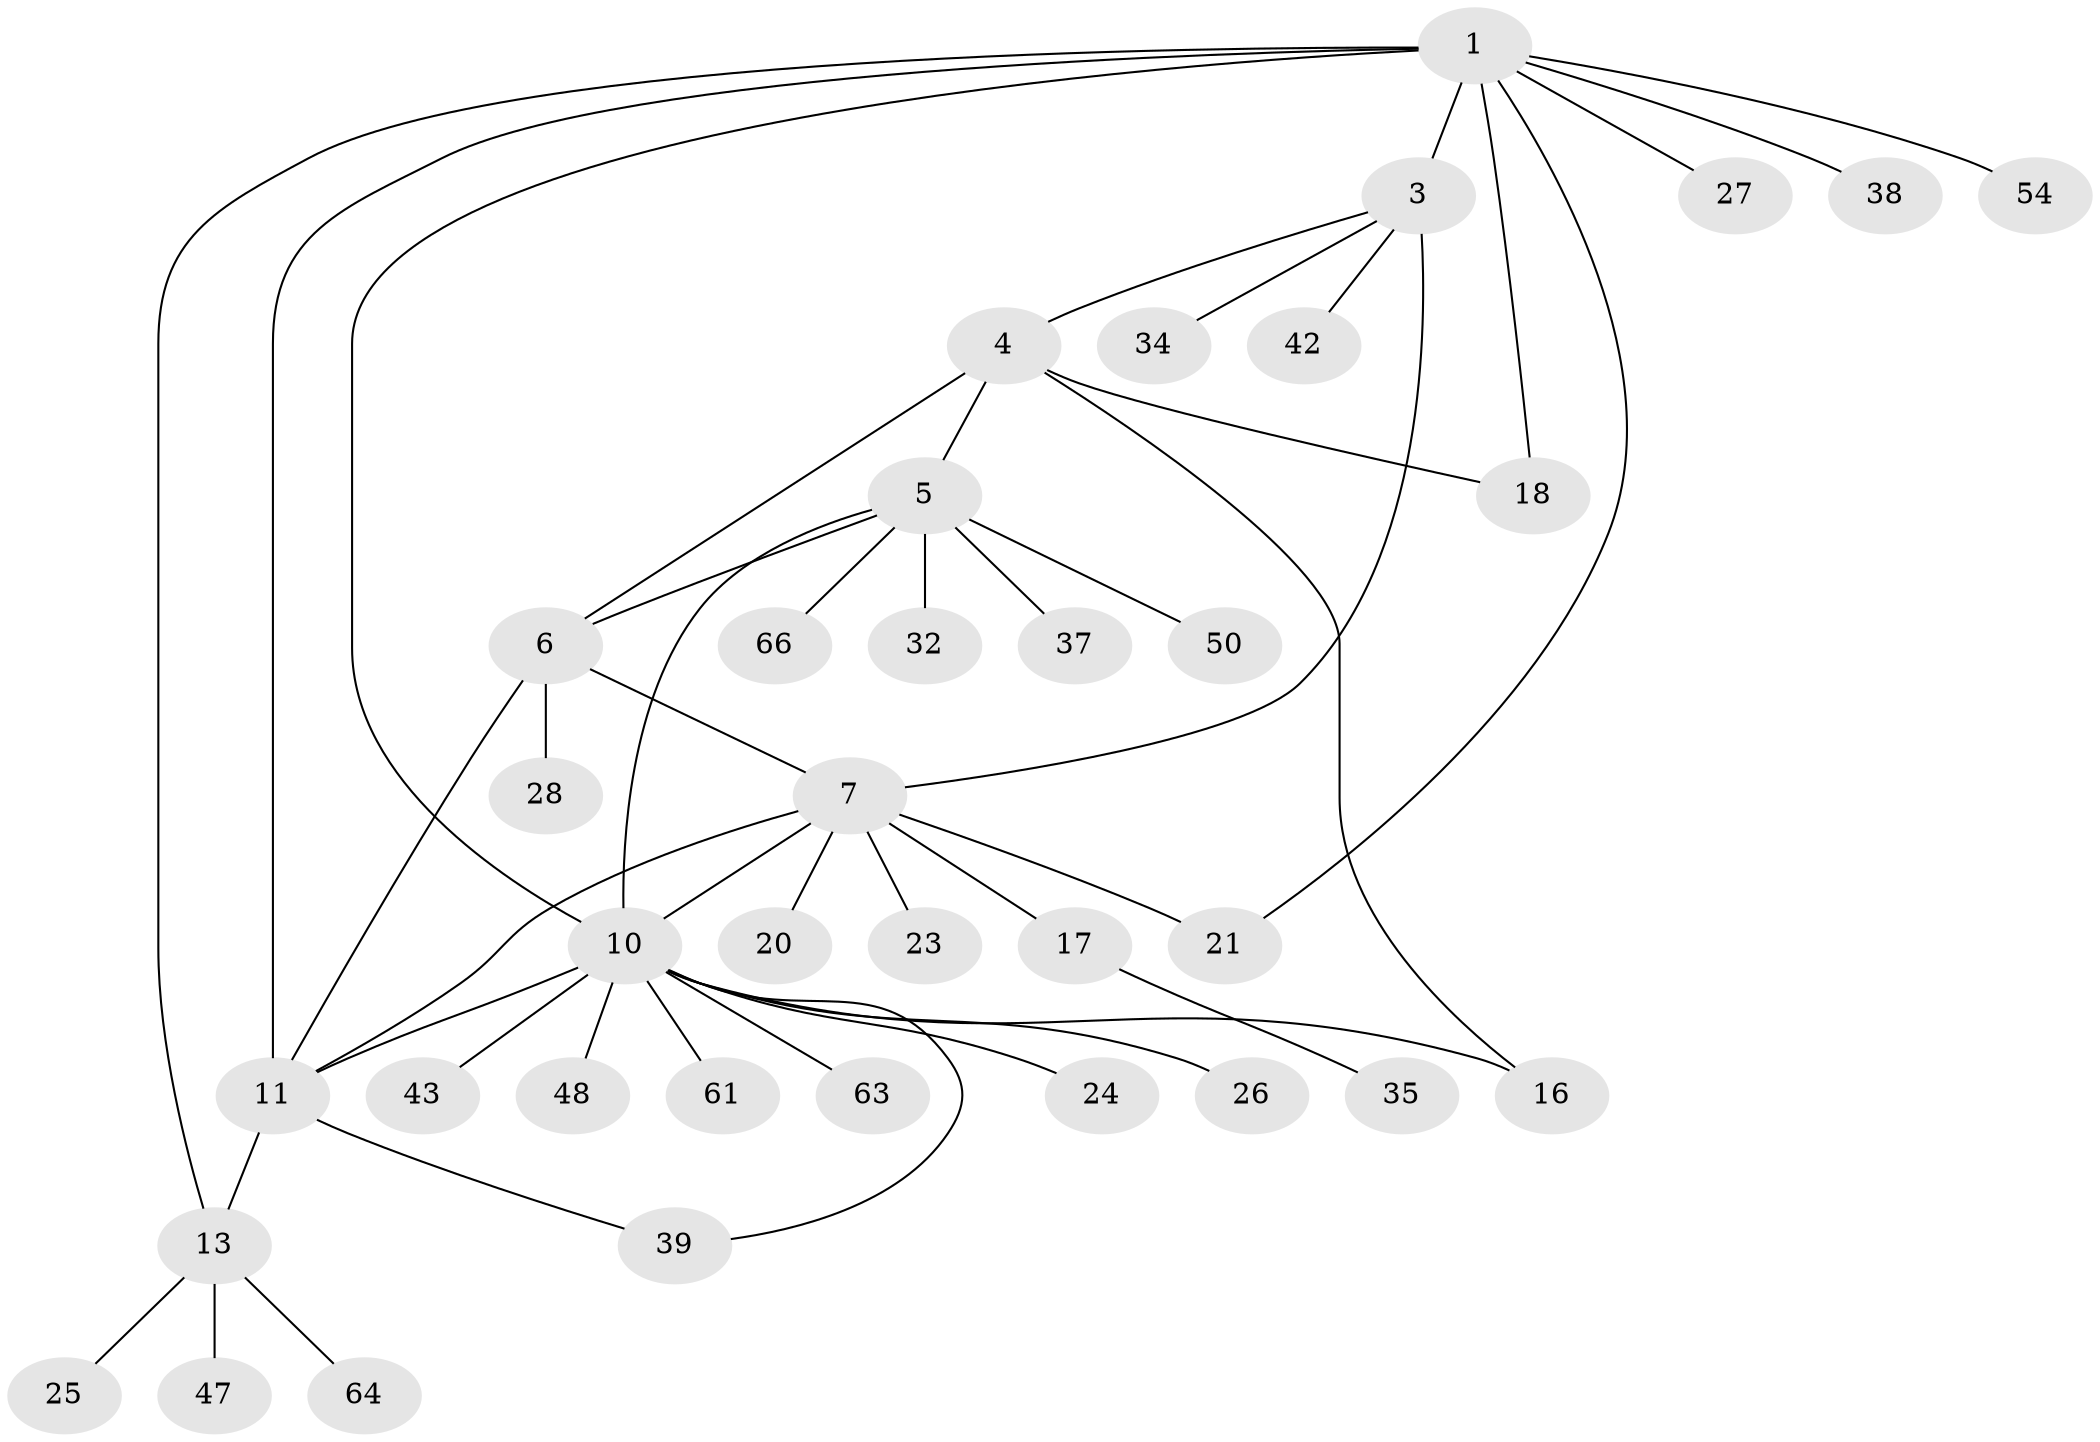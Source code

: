// original degree distribution, {6: 0.0410958904109589, 5: 0.0684931506849315, 11: 0.0136986301369863, 7: 0.0410958904109589, 3: 0.0684931506849315, 10: 0.0136986301369863, 9: 0.0136986301369863, 2: 0.2328767123287671, 1: 0.5068493150684932}
// Generated by graph-tools (version 1.1) at 2025/16/03/09/25 04:16:11]
// undirected, 36 vertices, 47 edges
graph export_dot {
graph [start="1"]
  node [color=gray90,style=filled];
  1 [super="+2+70"];
  3 [super="+22+58+72+33"];
  4 [super="+53+19"];
  5;
  6 [super="+41"];
  7 [super="+8"];
  10 [super="+12"];
  11 [super="+15"];
  13;
  16 [super="+29"];
  17;
  18;
  20;
  21 [super="+31+65"];
  23;
  24 [super="+59"];
  25 [super="+46"];
  26 [super="+68+56"];
  27 [super="+44"];
  28;
  32;
  34;
  35;
  37;
  38;
  39;
  42;
  43;
  47 [super="+62"];
  48;
  50;
  54;
  61;
  63;
  64;
  66;
  1 -- 3 [weight=2];
  1 -- 10;
  1 -- 18;
  1 -- 21;
  1 -- 38;
  1 -- 54;
  1 -- 27;
  1 -- 11;
  1 -- 13;
  3 -- 4;
  3 -- 34;
  3 -- 42;
  3 -- 7 [weight=2];
  4 -- 5;
  4 -- 6;
  4 -- 18;
  4 -- 16;
  5 -- 6;
  5 -- 10;
  5 -- 32;
  5 -- 37;
  5 -- 50;
  5 -- 66;
  6 -- 28;
  6 -- 11;
  6 -- 7 [weight=2];
  7 -- 17;
  7 -- 20;
  7 -- 11;
  7 -- 23;
  7 -- 21;
  7 -- 10;
  10 -- 11 [weight=3];
  10 -- 39;
  10 -- 43;
  10 -- 16;
  10 -- 48;
  10 -- 24;
  10 -- 26;
  10 -- 61;
  10 -- 63;
  11 -- 39;
  11 -- 13;
  13 -- 25;
  13 -- 47;
  13 -- 64;
  17 -- 35;
}
